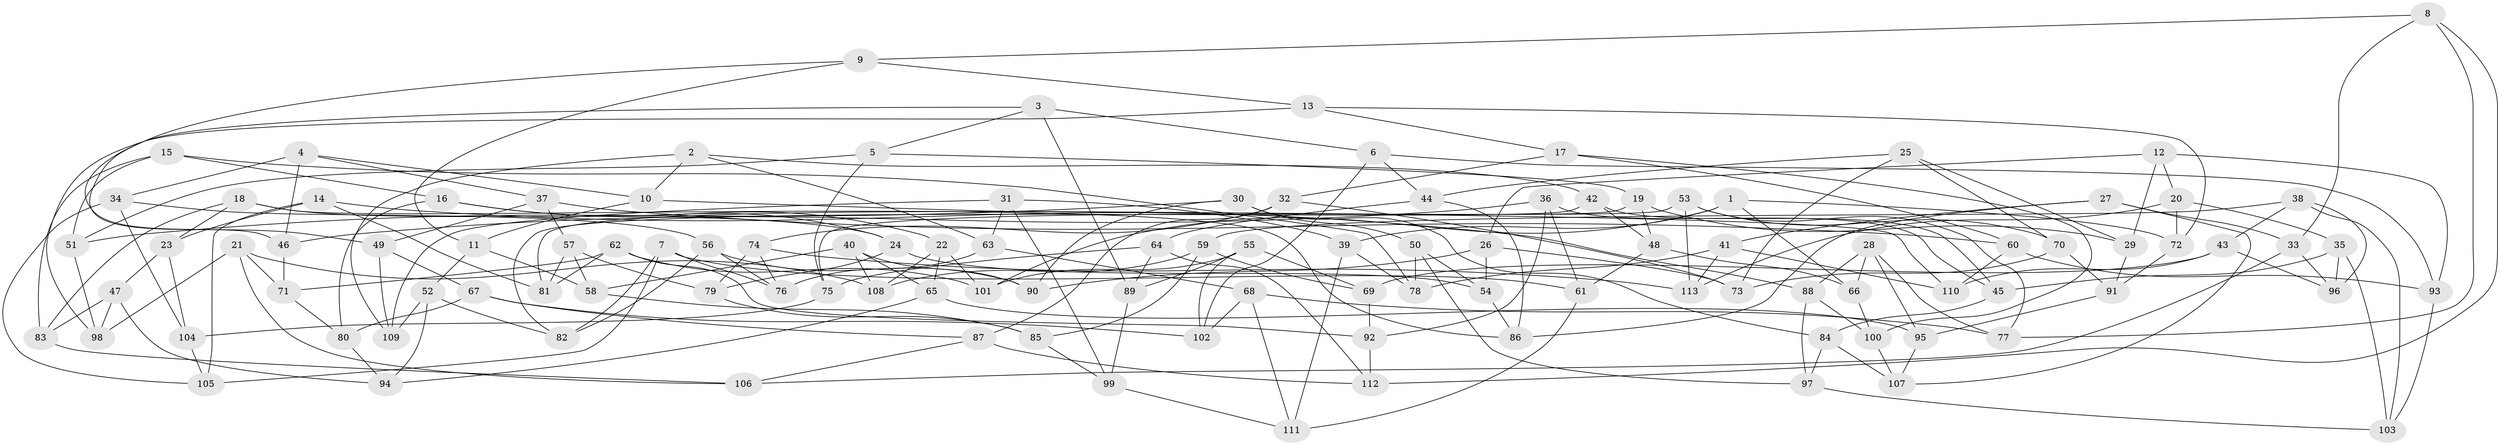// coarse degree distribution, {4: 0.569620253164557, 6: 0.4050632911392405, 5: 0.02531645569620253}
// Generated by graph-tools (version 1.1) at 2025/52/02/27/25 19:52:28]
// undirected, 113 vertices, 226 edges
graph export_dot {
graph [start="1"]
  node [color=gray90,style=filled];
  1;
  2;
  3;
  4;
  5;
  6;
  7;
  8;
  9;
  10;
  11;
  12;
  13;
  14;
  15;
  16;
  17;
  18;
  19;
  20;
  21;
  22;
  23;
  24;
  25;
  26;
  27;
  28;
  29;
  30;
  31;
  32;
  33;
  34;
  35;
  36;
  37;
  38;
  39;
  40;
  41;
  42;
  43;
  44;
  45;
  46;
  47;
  48;
  49;
  50;
  51;
  52;
  53;
  54;
  55;
  56;
  57;
  58;
  59;
  60;
  61;
  62;
  63;
  64;
  65;
  66;
  67;
  68;
  69;
  70;
  71;
  72;
  73;
  74;
  75;
  76;
  77;
  78;
  79;
  80;
  81;
  82;
  83;
  84;
  85;
  86;
  87;
  88;
  89;
  90;
  91;
  92;
  93;
  94;
  95;
  96;
  97;
  98;
  99;
  100;
  101;
  102;
  103;
  104;
  105;
  106;
  107;
  108;
  109;
  110;
  111;
  112;
  113;
  1 -- 101;
  1 -- 39;
  1 -- 66;
  1 -- 72;
  2 -- 42;
  2 -- 10;
  2 -- 109;
  2 -- 63;
  3 -- 89;
  3 -- 6;
  3 -- 5;
  3 -- 46;
  4 -- 37;
  4 -- 34;
  4 -- 10;
  4 -- 46;
  5 -- 51;
  5 -- 75;
  5 -- 19;
  6 -- 102;
  6 -- 93;
  6 -- 44;
  7 -- 82;
  7 -- 105;
  7 -- 76;
  7 -- 61;
  8 -- 77;
  8 -- 112;
  8 -- 33;
  8 -- 9;
  9 -- 49;
  9 -- 13;
  9 -- 11;
  10 -- 110;
  10 -- 11;
  11 -- 58;
  11 -- 52;
  12 -- 26;
  12 -- 20;
  12 -- 29;
  12 -- 93;
  13 -- 17;
  13 -- 98;
  13 -- 72;
  14 -- 88;
  14 -- 81;
  14 -- 105;
  14 -- 23;
  15 -- 51;
  15 -- 16;
  15 -- 78;
  15 -- 83;
  16 -- 80;
  16 -- 22;
  16 -- 24;
  17 -- 32;
  17 -- 60;
  17 -- 100;
  18 -- 83;
  18 -- 86;
  18 -- 24;
  18 -- 23;
  19 -- 29;
  19 -- 81;
  19 -- 48;
  20 -- 113;
  20 -- 35;
  20 -- 72;
  21 -- 106;
  21 -- 71;
  21 -- 108;
  21 -- 98;
  22 -- 108;
  22 -- 65;
  22 -- 101;
  23 -- 47;
  23 -- 104;
  24 -- 54;
  24 -- 79;
  25 -- 44;
  25 -- 70;
  25 -- 29;
  25 -- 73;
  26 -- 73;
  26 -- 54;
  26 -- 90;
  27 -- 33;
  27 -- 107;
  27 -- 86;
  27 -- 41;
  28 -- 95;
  28 -- 66;
  28 -- 88;
  28 -- 77;
  29 -- 91;
  30 -- 90;
  30 -- 50;
  30 -- 51;
  30 -- 84;
  31 -- 63;
  31 -- 109;
  31 -- 39;
  31 -- 99;
  32 -- 74;
  32 -- 73;
  32 -- 87;
  33 -- 96;
  33 -- 106;
  34 -- 56;
  34 -- 105;
  34 -- 104;
  35 -- 45;
  35 -- 103;
  35 -- 96;
  36 -- 61;
  36 -- 92;
  36 -- 45;
  36 -- 46;
  37 -- 49;
  37 -- 60;
  37 -- 57;
  38 -- 59;
  38 -- 96;
  38 -- 103;
  38 -- 43;
  39 -- 78;
  39 -- 111;
  40 -- 108;
  40 -- 90;
  40 -- 58;
  40 -- 65;
  41 -- 110;
  41 -- 78;
  41 -- 113;
  42 -- 48;
  42 -- 82;
  42 -- 45;
  43 -- 96;
  43 -- 69;
  43 -- 110;
  44 -- 64;
  44 -- 86;
  45 -- 84;
  46 -- 71;
  47 -- 98;
  47 -- 94;
  47 -- 83;
  48 -- 61;
  48 -- 66;
  49 -- 67;
  49 -- 109;
  50 -- 54;
  50 -- 78;
  50 -- 97;
  51 -- 98;
  52 -- 82;
  52 -- 94;
  52 -- 109;
  53 -- 113;
  53 -- 75;
  53 -- 77;
  53 -- 70;
  54 -- 86;
  55 -- 101;
  55 -- 89;
  55 -- 102;
  55 -- 69;
  56 -- 82;
  56 -- 90;
  56 -- 76;
  57 -- 58;
  57 -- 81;
  57 -- 79;
  58 -- 85;
  59 -- 85;
  59 -- 108;
  59 -- 69;
  60 -- 110;
  60 -- 93;
  61 -- 111;
  62 -- 71;
  62 -- 81;
  62 -- 101;
  62 -- 92;
  63 -- 76;
  63 -- 68;
  64 -- 89;
  64 -- 112;
  64 -- 75;
  65 -- 95;
  65 -- 94;
  66 -- 100;
  67 -- 80;
  67 -- 102;
  67 -- 87;
  68 -- 102;
  68 -- 111;
  68 -- 77;
  69 -- 92;
  70 -- 73;
  70 -- 91;
  71 -- 80;
  72 -- 91;
  74 -- 76;
  74 -- 113;
  74 -- 79;
  75 -- 104;
  79 -- 85;
  80 -- 94;
  83 -- 106;
  84 -- 97;
  84 -- 107;
  85 -- 99;
  87 -- 112;
  87 -- 106;
  88 -- 100;
  88 -- 97;
  89 -- 99;
  91 -- 95;
  92 -- 112;
  93 -- 103;
  95 -- 107;
  97 -- 103;
  99 -- 111;
  100 -- 107;
  104 -- 105;
}
